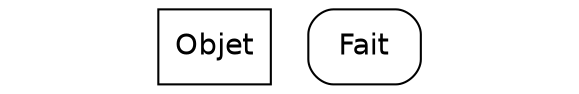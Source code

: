     digraph{
    dpi=160
    edge [fontname=Helvetica]
    node [shape=record fontname=Helvetica]
    blank1 [label="     " shape=none]
    Objet
    Fait  [shape=Mrecord]
    blank2 [label="     " shape=none]
    }

